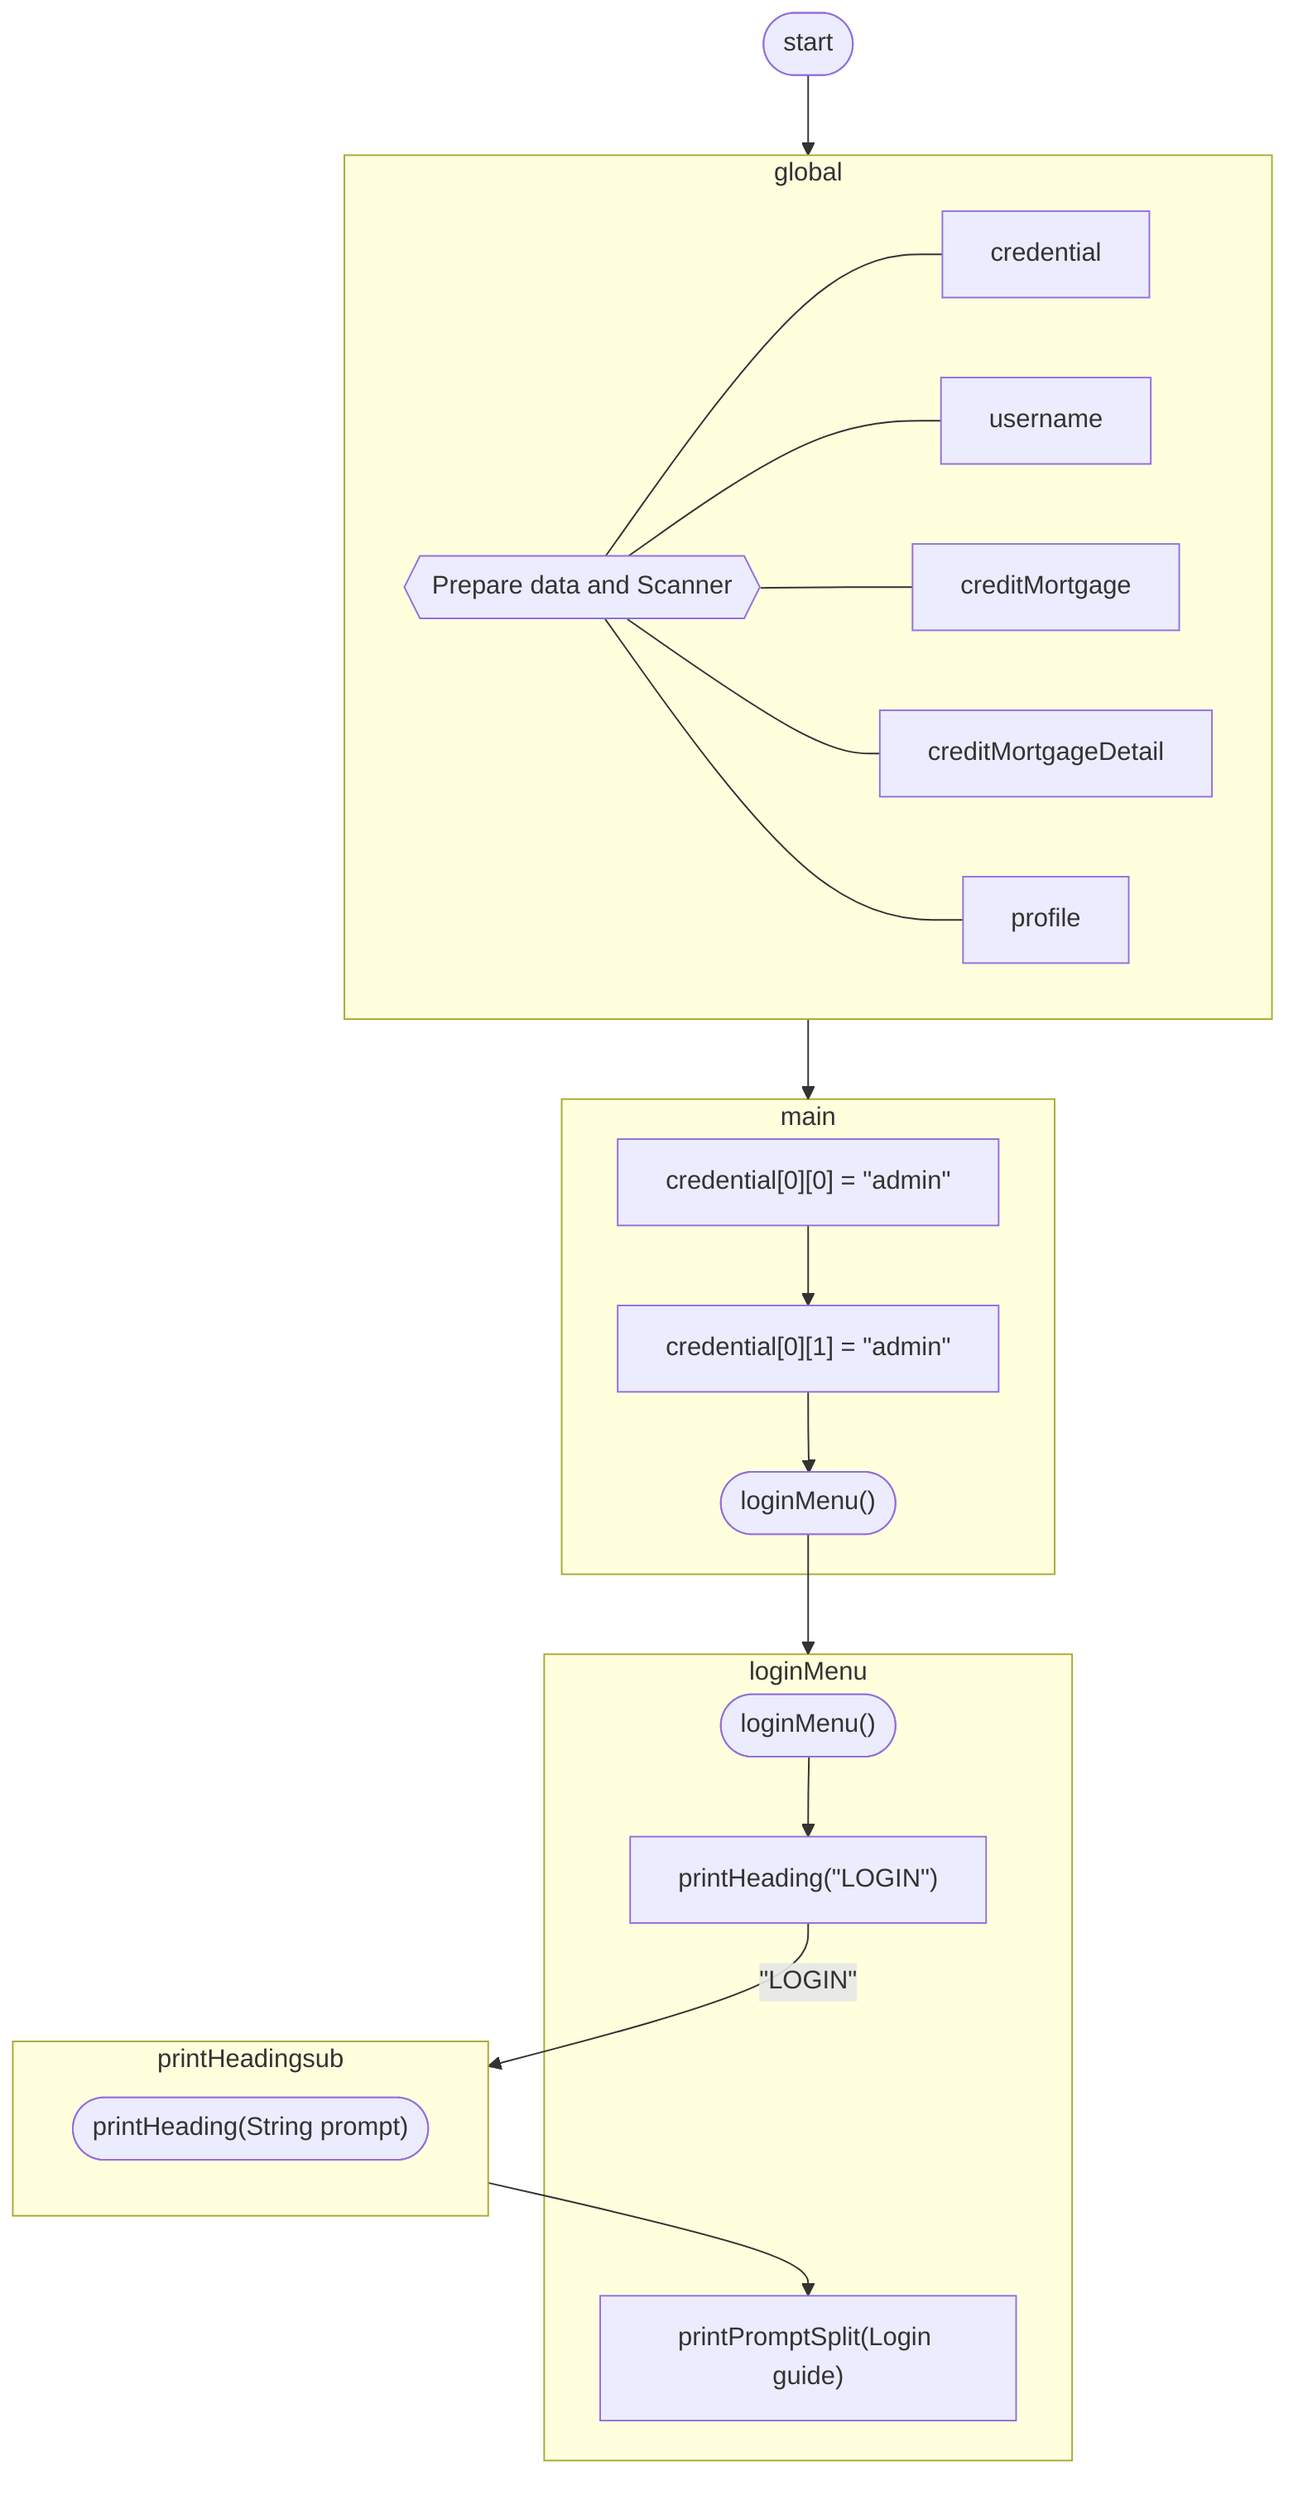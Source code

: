 graph TD
start([start]) --> global
subgraph global
    prepare{{"Prepare data and Scanner"}}
    prepare --- data1["credential"]
    prepare --- data2["username"]
    prepare --- data3["creditMortgage"]
    prepare --- data4["creditMortgageDetail"]
    prepare --- data5["profile"]
end 
global --> main
subgraph main
    credential1["credential[0][0] = #quot;admin#quot;"]
    credential2["credential[0][1] = #quot;admin#quot;"]
    loginMain(["loginMenu()"])
    credential1 --> credential2 --> loginMain
end
loginMain --> loginMenu
subgraph loginMenu
    login(["loginMenu()"]) --> printHeadingLOGIN 
    printHeadingLOGIN["printHeading(#quot;LOGIN#quot;)"]
    printPromptSplitLOGIN["printPromptSplit(Login guide)"]
end
printHeadingLOGIN -->|"#quot;LOGIN#quot;"| printHeadingsub --> printPromptSplitLOGIN 
subgraph printHeadingsub
    printHeading(["printHeading(String prompt)"])
end
